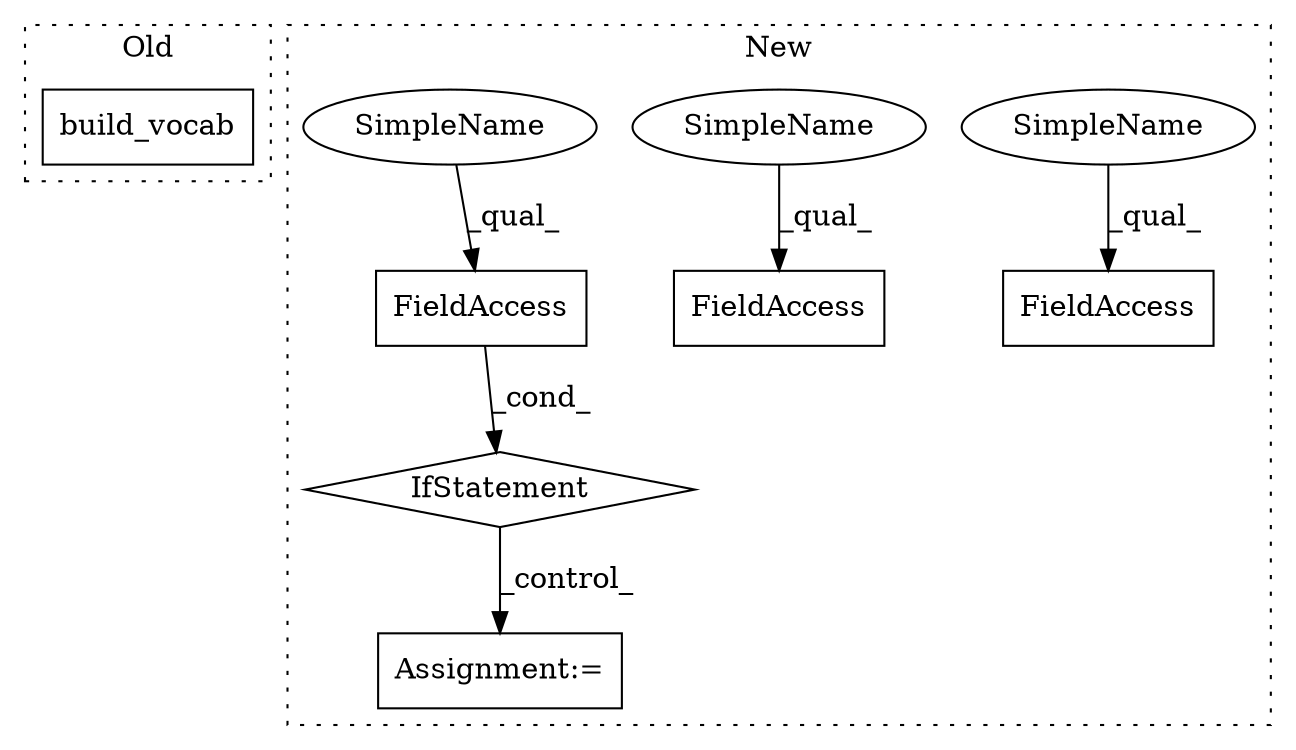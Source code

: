 digraph G {
subgraph cluster0 {
1 [label="build_vocab" a="32" s="1094,1131" l="12,1" shape="box"];
label = "Old";
style="dotted";
}
subgraph cluster1 {
2 [label="IfStatement" a="25" s="1903,1927" l="4,2" shape="diamond"];
3 [label="Assignment:=" a="7" s="1942" l="1" shape="box"];
4 [label="FieldAccess" a="22" s="1907" l="20" shape="box"];
5 [label="FieldAccess" a="22" s="2176" l="8" shape="box"];
6 [label="FieldAccess" a="22" s="1954" l="20" shape="box"];
7 [label="SimpleName" a="42" s="1954" l="4" shape="ellipse"];
8 [label="SimpleName" a="42" s="2176" l="4" shape="ellipse"];
9 [label="SimpleName" a="42" s="1907" l="4" shape="ellipse"];
label = "New";
style="dotted";
}
2 -> 3 [label="_control_"];
4 -> 2 [label="_cond_"];
7 -> 6 [label="_qual_"];
8 -> 5 [label="_qual_"];
9 -> 4 [label="_qual_"];
}